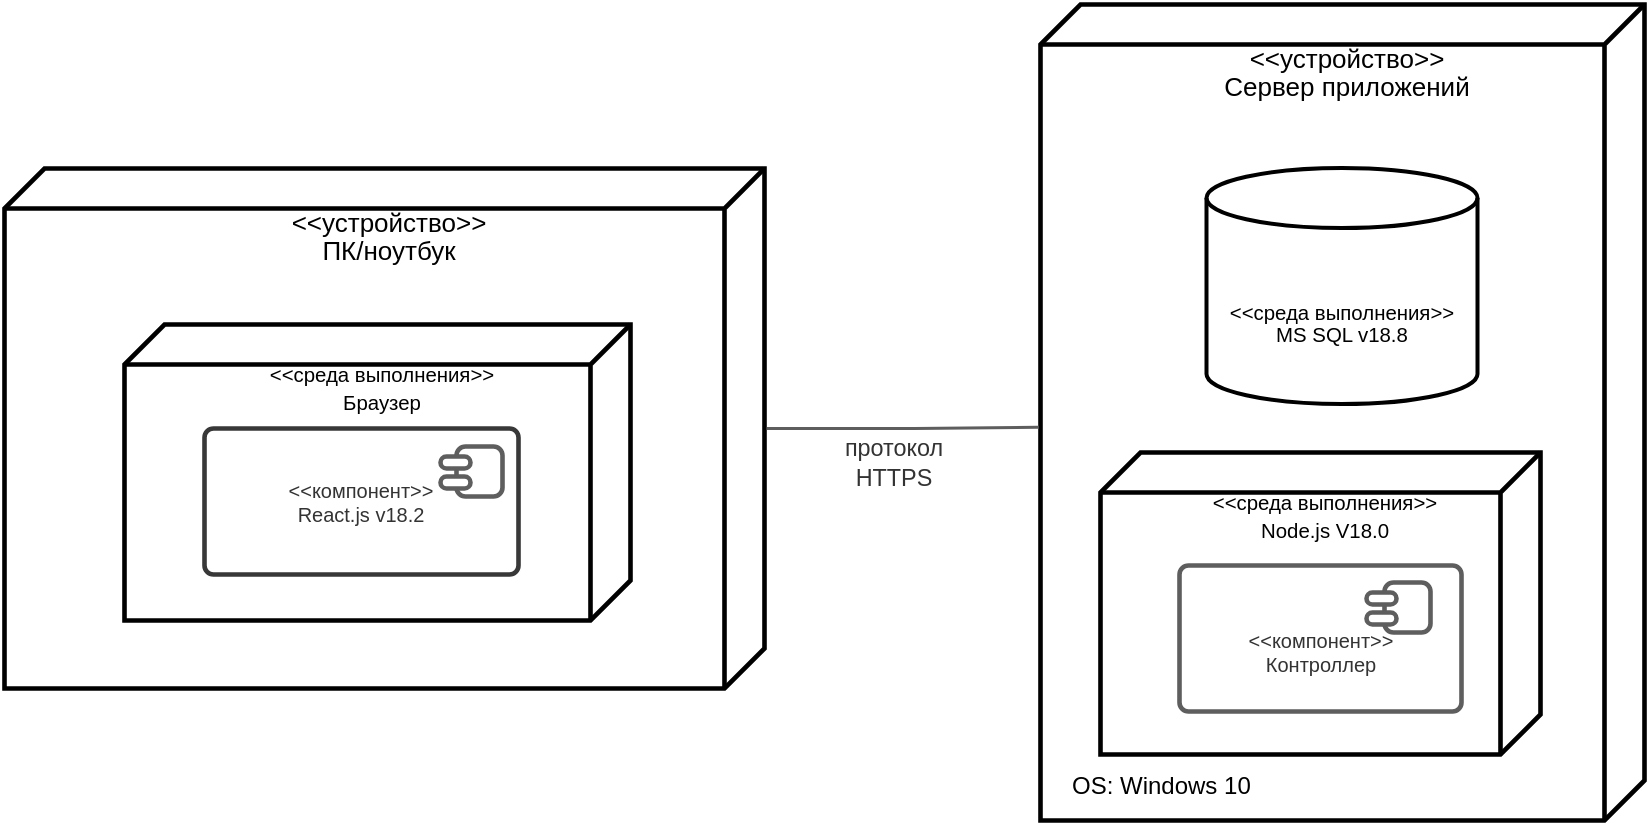 <mxfile version="22.1.4" type="device">
  <diagram id="dggxUXRvATQKj4Hq4BfM" name="Страница 1">
    <mxGraphModel dx="987" dy="534" grid="1" gridSize="10" guides="1" tooltips="1" connect="1" arrows="1" fold="1" page="1" pageScale="1" pageWidth="1169" pageHeight="827" math="0" shadow="0">
      <root>
        <mxCell id="0" />
        <mxCell id="1" parent="0" />
        <UserObject label="&lt;div style=&quot;display: flex; justify-content: center; text-align: center; align-items: baseline; font-size: 0; line-height: 1.25;margin-top: -2px;&quot;&gt;&lt;span&gt;&lt;span style=&quot;font-size:13px;color:#000000;&quot;&gt;&lt;font style=&quot;vertical-align: inherit;&quot;&gt;&lt;font style=&quot;vertical-align: inherit;&quot;&gt;&amp;lt;&amp;lt;устройство&amp;gt;&amp;gt;&lt;/font&gt;&lt;/font&gt;&lt;br&gt;&lt;/span&gt;&lt;/span&gt;&lt;/div&gt;&lt;div style=&quot;display: flex; justify-content: center; text-align: center; align-items: baseline; font-size: 0; line-height: 1.25;margin-top: -2px;&quot;&gt;&lt;span&gt;&lt;span style=&quot;font-size:13px;color:#000000;&quot;&gt;&lt;font style=&quot;vertical-align: inherit;&quot;&gt;&lt;font style=&quot;vertical-align: inherit;&quot;&gt;ПК/ноутбук&lt;/font&gt;&lt;/font&gt;&lt;/span&gt;&lt;/span&gt;&lt;/div&gt;" lucidchartObjectId="uxBaqhVjYVUh" id="HtUEd3qQX_06tWcAb8EQ-2">
          <mxCell style="html=1;overflow=block;blockSpacing=1;whiteSpace=wrap;shape=cube;size=20;flipH=1;verticalAlign=top;spacingTop=22;spacingLeft=5;fontSize=13;align=left;spacing=0;strokeOpacity=100;rounded=1;absoluteArcSize=1;arcSize=9;strokeWidth=2.3;" parent="1" vertex="1">
            <mxGeometry x="50" y="282" width="380" height="260" as="geometry" />
          </mxCell>
        </UserObject>
        <UserObject label="&lt;div style=&quot;display: flex; justify-content: center; text-align: center; align-items: baseline; font-size: 0; line-height: 1.25;margin-top: -2px;&quot;&gt;&lt;span&gt;&lt;span style=&quot;font-size:13px;color:#000000;&quot;&gt;&amp;lt;&amp;lt;устройство&amp;gt;&amp;gt;&lt;br&gt;&lt;/span&gt;&lt;/span&gt;&lt;/div&gt;&lt;div style=&quot;display: flex; justify-content: center; text-align: center; align-items: baseline; font-size: 0; line-height: 1.25;margin-top: -2px;&quot;&gt;&lt;span&gt;&lt;span style=&quot;font-size:13px;color:#000000;&quot;&gt;Cервер приложений&lt;/span&gt;&lt;/span&gt;&lt;/div&gt;" lucidchartObjectId="lyBaFYJcU0iu" id="HtUEd3qQX_06tWcAb8EQ-3">
          <mxCell style="html=1;overflow=block;blockSpacing=1;whiteSpace=wrap;shape=cube;size=20;flipH=1;verticalAlign=top;spacingTop=22;spacingLeft=5;fontSize=13;align=left;spacing=0;strokeOpacity=100;rounded=1;absoluteArcSize=1;arcSize=9;strokeWidth=2.3;" parent="1" vertex="1">
            <mxGeometry x="568" y="200" width="302" height="408" as="geometry" />
          </mxCell>
        </UserObject>
        <UserObject label="&lt;div style=&quot;display: flex; justify-content: center; text-align: center; align-items: baseline; font-size: 0; line-height: 1.25;margin-top: -2px;&quot;&gt;&lt;span&gt;&lt;span style=&quot;font-size:10.2px;color:#000000;&quot;&gt;&amp;lt;&amp;lt;среда выполнения&amp;gt;&amp;gt;&lt;br&gt;&lt;/span&gt;&lt;/span&gt;&lt;/div&gt;&lt;div style=&quot;display: flex; justify-content: center; text-align: center; align-items: baseline; font-size: 0; line-height: 1.25;margin-top: -2px;&quot;&gt;&lt;span&gt;&lt;span style=&quot;font-size:10.2px;color:#000000;&quot;&gt;Браузер&lt;/span&gt;&lt;span style=&quot;font-size:13px;color:#000000;&quot;&gt;&lt;br&gt;&lt;/span&gt;&lt;/span&gt;&lt;/div&gt;&lt;div style=&quot;display: flex; justify-content: center; text-align: center; align-items: baseline; font-size: 0; line-height: 1.25;margin-top: -2px;&quot;&gt;&lt;span&gt;&lt;/span&gt;&lt;/div&gt;" lucidchartObjectId="JRBa65diK8Yj" id="HtUEd3qQX_06tWcAb8EQ-4">
          <mxCell style="html=1;overflow=block;blockSpacing=1;whiteSpace=wrap;shape=cube;size=20;flipH=1;verticalAlign=top;spacingTop=22;spacingLeft=5;fontSize=13;align=left;spacing=0;strokeOpacity=100;rounded=1;absoluteArcSize=1;arcSize=9;strokeWidth=2.3;" parent="1" vertex="1">
            <mxGeometry x="110" y="360" width="253" height="148" as="geometry" />
          </mxCell>
        </UserObject>
        <UserObject label="&lt;div style=&quot;display: flex; justify-content: center; text-align: center; align-items: baseline; font-size: 0; line-height: 1.25;margin-top: -2px;&quot;&gt;&lt;span&gt;&lt;span style=&quot;font-size:10.2px;color:#000000;&quot;&gt;&amp;lt;&amp;lt;среда выполнения&amp;gt;&amp;gt;&lt;br&gt;&lt;/span&gt;&lt;/span&gt;&lt;/div&gt;&lt;div style=&quot;display: flex; justify-content: center; text-align: center; align-items: baseline; font-size: 0; line-height: 1.25;margin-top: -2px;&quot;&gt;&lt;span&gt;&lt;span style=&quot;font-size:10.2px;color:#000000;&quot;&gt;Node.js V18.0&lt;/span&gt;&lt;span style=&quot;font-size:13px;color:#000000;&quot;&gt;&lt;br&gt;&lt;/span&gt;&lt;/span&gt;&lt;/div&gt;&lt;div style=&quot;display: flex; justify-content: center; text-align: center; align-items: baseline; font-size: 0; line-height: 1.25;margin-top: -2px;&quot;&gt;&lt;span&gt;&lt;/span&gt;&lt;/div&gt;" lucidchartObjectId="-RBavS0A2oWB" id="HtUEd3qQX_06tWcAb8EQ-5">
          <mxCell style="html=1;overflow=block;blockSpacing=1;whiteSpace=wrap;shape=cube;size=20;flipH=1;verticalAlign=top;spacingTop=22;spacingLeft=5;fontSize=13;align=left;spacing=0;strokeOpacity=100;rounded=1;absoluteArcSize=1;arcSize=9;strokeWidth=2.3;" parent="1" vertex="1">
            <mxGeometry x="598" y="424" width="220" height="151" as="geometry" />
          </mxCell>
        </UserObject>
        <UserObject label="" lucidchartObjectId="60BafBpQ9DIT" id="HtUEd3qQX_06tWcAb8EQ-6">
          <mxCell style="html=1;overflow=block;blockSpacing=1;whiteSpace=wrap;fontSize=13;align=left;spacing=3.8;strokeColor=#383838;strokeOpacity=100;rounded=1;absoluteArcSize=1;arcSize=9;strokeWidth=2.3;" parent="1" vertex="1">
            <mxGeometry x="150" y="412" width="157" height="73" as="geometry" />
          </mxCell>
        </UserObject>
        <UserObject label="" lucidchartObjectId="C3Ba2uPoE1Os" id="HtUEd3qQX_06tWcAb8EQ-7">
          <mxCell style="html=1;overflow=block;blockSpacing=1;whiteSpace=wrap;fontSize=16.7;fontColor=#333333;spacing=3.8;strokeColor=#5e5e5e;strokeOpacity=100;rounded=1;absoluteArcSize=1;arcSize=9;strokeWidth=2.3;" parent="1" vertex="1">
            <mxGeometry x="276" y="421" width="23" height="25" as="geometry" />
          </mxCell>
        </UserObject>
        <UserObject label="" lucidchartObjectId="C3Bac~0E1qL2" id="HtUEd3qQX_06tWcAb8EQ-8">
          <mxCell style="html=1;overflow=block;blockSpacing=1;whiteSpace=wrap;fontSize=16.7;fontColor=#333333;spacing=3.8;strokeColor=#5e5e5e;strokeOpacity=100;rounded=1;absoluteArcSize=1;arcSize=9;strokeWidth=2.3;" parent="1" vertex="1">
            <mxGeometry x="268" y="436" width="15" height="6" as="geometry" />
          </mxCell>
        </UserObject>
        <UserObject label="" lucidchartObjectId="C3BaML4gWk6M" id="HtUEd3qQX_06tWcAb8EQ-9">
          <mxCell style="html=1;overflow=block;blockSpacing=1;whiteSpace=wrap;fontSize=16.7;fontColor=#333333;spacing=3.8;strokeColor=#5e5e5e;strokeOpacity=100;rounded=1;absoluteArcSize=1;arcSize=9;strokeWidth=2.3;" parent="1" vertex="1">
            <mxGeometry x="268" y="426" width="15" height="6" as="geometry" />
          </mxCell>
        </UserObject>
        <UserObject label="" lucidchartObjectId="G4BaCdDSXZV6" id="HtUEd3qQX_06tWcAb8EQ-10">
          <mxCell style="html=1;overflow=block;blockSpacing=1;whiteSpace=wrap;fontSize=13;spacing=3.8;strokeColor=#5e5e5e;strokeOpacity=100;rounded=1;absoluteArcSize=1;arcSize=9;strokeWidth=2.3;" parent="1" vertex="1">
            <mxGeometry x="637.5" y="480.5" width="141" height="73" as="geometry" />
          </mxCell>
        </UserObject>
        <UserObject label="&amp;lt;&amp;lt;компонент&amp;gt;&amp;gt;&lt;br&gt;React.js v18.2" lucidchartObjectId="b7BaSA8hz8VO" id="HtUEd3qQX_06tWcAb8EQ-11">
          <mxCell style="html=1;overflow=block;blockSpacing=1;whiteSpace=wrap;fontSize=10;fontColor=#333333;spacing=3.8;strokeOpacity=0;fillOpacity=0;rounded=1;absoluteArcSize=1;arcSize=9;fillColor=#ffffff;strokeWidth=2.3;" parent="1" vertex="1">
            <mxGeometry x="176" y="432.5" width="105" height="32" as="geometry" />
          </mxCell>
        </UserObject>
        <UserObject label="&amp;lt;&amp;lt;компонент&amp;gt;&amp;gt;&#xa;Контроллер" lucidchartObjectId="L7BaCSBuIGva" id="HtUEd3qQX_06tWcAb8EQ-12">
          <mxCell style="html=1;overflow=block;blockSpacing=1;whiteSpace=wrap;fontSize=10;fontColor=#333333;spacing=3.8;strokeOpacity=0;fillOpacity=0;rounded=1;absoluteArcSize=1;arcSize=9;fillColor=#ffffff;strokeWidth=2.3;" parent="1" vertex="1">
            <mxGeometry x="655.5" y="508" width="105" height="32" as="geometry" />
          </mxCell>
        </UserObject>
        <UserObject label="" lucidchartObjectId="J8BawhYmK9zv" id="HtUEd3qQX_06tWcAb8EQ-13">
          <mxCell style="html=1;overflow=block;blockSpacing=1;whiteSpace=wrap;fontSize=16.7;fontColor=#333333;spacing=3.8;strokeColor=#5e5e5e;strokeOpacity=100;rounded=1;absoluteArcSize=1;arcSize=9;strokeWidth=2.3;" parent="1" vertex="1">
            <mxGeometry x="740" y="489" width="23" height="25" as="geometry" />
          </mxCell>
        </UserObject>
        <UserObject label="" lucidchartObjectId="J8Ba6J4dRPhQ" id="HtUEd3qQX_06tWcAb8EQ-14">
          <mxCell style="html=1;overflow=block;blockSpacing=1;whiteSpace=wrap;fontSize=16.7;fontColor=#333333;spacing=3.8;strokeColor=#5e5e5e;strokeOpacity=100;rounded=1;absoluteArcSize=1;arcSize=9;strokeWidth=2.3;" parent="1" vertex="1">
            <mxGeometry x="731" y="504" width="15" height="6" as="geometry" />
          </mxCell>
        </UserObject>
        <UserObject label="" lucidchartObjectId="J8BaycdLrA4c" id="HtUEd3qQX_06tWcAb8EQ-15">
          <mxCell style="html=1;overflow=block;blockSpacing=1;whiteSpace=wrap;fontSize=16.7;fontColor=#333333;spacing=3.8;strokeColor=#5e5e5e;strokeOpacity=100;rounded=1;absoluteArcSize=1;arcSize=9;strokeWidth=2.3;" parent="1" vertex="1">
            <mxGeometry x="731" y="494" width="15" height="6" as="geometry" />
          </mxCell>
        </UserObject>
        <UserObject label="" lucidchartObjectId="B-Baz7nixPeT" id="HtUEd3qQX_06tWcAb8EQ-16">
          <mxCell style="html=1;jettySize=18;whiteSpace=wrap;overflow=block;blockSpacing=1;fontSize=13;strokeColor=#5E5E5E;strokeWidth=1.5;rounded=1;arcSize=12;edgeStyle=orthogonalEdgeStyle;startArrow=none;endArrow=none;exitX=-0.003;exitY=0.5;exitPerimeter=0;entryX=1.003;entryY=0.518;entryPerimeter=0;" parent="1" source="HtUEd3qQX_06tWcAb8EQ-2" target="HtUEd3qQX_06tWcAb8EQ-3" edge="1">
            <mxGeometry width="100" height="100" relative="1" as="geometry">
              <Array as="points" />
            </mxGeometry>
          </mxCell>
        </UserObject>
        <UserObject label="протокол&#xa;HTTPS" lucidchartObjectId="P-BaxohliBUg" id="HtUEd3qQX_06tWcAb8EQ-17">
          <mxCell style="html=1;overflow=block;blockSpacing=1;whiteSpace=wrap;fontSize=11.7;fontColor=#333333;spacing=3.8;strokeOpacity=0;fillOpacity=0;rounded=1;absoluteArcSize=1;arcSize=9;fillColor=#ffffff;strokeWidth=2.3;" parent="1" vertex="1">
            <mxGeometry x="405" y="405" width="180" height="48" as="geometry" />
          </mxCell>
        </UserObject>
        <mxCell id="HtUEd3qQX_06tWcAb8EQ-18" value="OS: Windows 10" style="text;strokeColor=none;fillColor=none;align=left;verticalAlign=middle;spacingLeft=4;spacingRight=4;overflow=hidden;points=[[0,0.5],[1,0.5]];portConstraint=eastwest;rotatable=0;" parent="1" vertex="1">
          <mxGeometry x="578" y="575" width="101" height="30" as="geometry" />
        </mxCell>
        <mxCell id="HtUEd3qQX_06tWcAb8EQ-19" value="&lt;br&gt;&lt;div style=&quot;display: flex; justify-content: center; text-align: center; align-items: baseline; font-size: 0px; line-height: 1.25; margin-top: -2px;&quot;&gt;&lt;span&gt;&lt;span style=&quot;font-size: 10.2px; color: rgb(0, 0, 0);&quot;&gt;&lt;font style=&quot;vertical-align: inherit;&quot;&gt;&lt;font style=&quot;vertical-align: inherit;&quot;&gt;&amp;lt;&amp;lt;среда выполнения&amp;gt;&amp;gt;&lt;/font&gt;&lt;/font&gt;&lt;br&gt;&lt;/span&gt;&lt;/span&gt;&lt;/div&gt;&lt;div style=&quot;display: flex; justify-content: center; text-align: center; align-items: baseline; font-size: 0px; line-height: 1.25; margin-top: -2px;&quot;&gt;&lt;span style=&quot;color: rgb(0, 0, 0); font-family: Helvetica; font-size: 0px; font-style: normal; font-variant-ligatures: normal; font-variant-caps: normal; font-weight: 400; letter-spacing: normal; orphans: 2; text-align: center; text-indent: 0px; text-transform: none; widows: 2; word-spacing: 0px; -webkit-text-stroke-width: 0px; background-color: rgb(255, 255, 255); text-decoration-thickness: initial; text-decoration-style: initial; text-decoration-color: initial;&quot;&gt;&lt;span style=&quot;font-size: 10.2px; color: rgb(0, 0, 0);&quot;&gt;&lt;font style=&quot;vertical-align: inherit;&quot;&gt;&lt;font style=&quot;vertical-align: inherit;&quot;&gt;MS SQL v18.8&lt;/font&gt;&lt;/font&gt;&lt;/span&gt;&lt;/span&gt;&lt;br class=&quot;Apple-interchange-newline&quot;&gt;&lt;br&gt;&lt;br&gt;&lt;/div&gt;" style="shape=cylinder3;whiteSpace=wrap;html=1;boundedLbl=1;backgroundOutline=1;size=15;strokeWidth=2;" parent="1" vertex="1">
          <mxGeometry x="651.25" y="282" width="135.5" height="118" as="geometry" />
        </mxCell>
      </root>
    </mxGraphModel>
  </diagram>
</mxfile>
